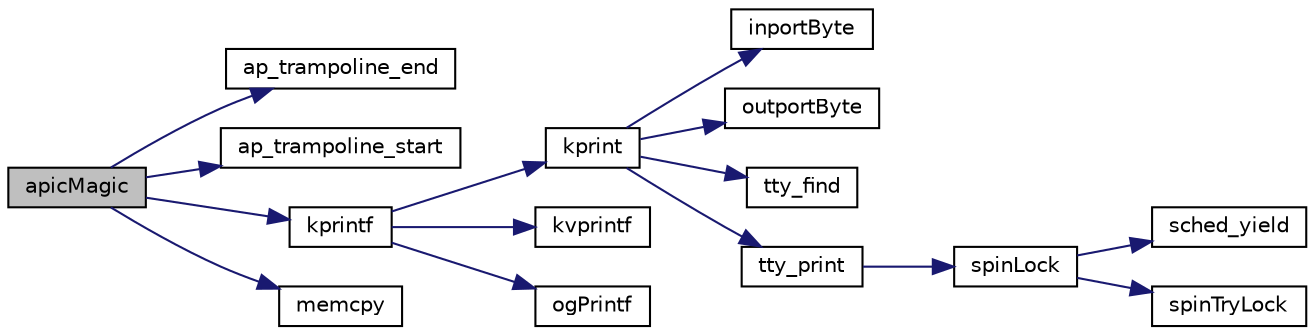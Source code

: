 digraph "apicMagic"
{
 // LATEX_PDF_SIZE
  edge [fontname="Helvetica",fontsize="10",labelfontname="Helvetica",labelfontsize="10"];
  node [fontname="Helvetica",fontsize="10",shape=record];
  rankdir="LR";
  Node1 [label="apicMagic",height=0.2,width=0.4,color="black", fillcolor="grey75", style="filled", fontcolor="black",tooltip=" "];
  Node1 -> Node2 [color="midnightblue",fontsize="10",style="solid",fontname="Helvetica"];
  Node2 [label="ap_trampoline_end",height=0.2,width=0.4,color="black", fillcolor="white", style="filled",URL="$smp_8c.html#ae4dc28abba9d6b02a779ca1b8ffecd98",tooltip=" "];
  Node1 -> Node3 [color="midnightblue",fontsize="10",style="solid",fontname="Helvetica"];
  Node3 [label="ap_trampoline_start",height=0.2,width=0.4,color="black", fillcolor="white", style="filled",URL="$smp_8c.html#af4f760b6cb0a871253009bb20d70657d",tooltip=" "];
  Node1 -> Node4 [color="midnightblue",fontsize="10",style="solid",fontname="Helvetica"];
  Node4 [label="kprintf",height=0.2,width=0.4,color="black", fillcolor="white", style="filled",URL="$kprintf_8h.html#a20b56810edb62a6fe59917015c30848f",tooltip=" "];
  Node4 -> Node5 [color="midnightblue",fontsize="10",style="solid",fontname="Helvetica"];
  Node5 [label="kprint",height=0.2,width=0.4,color="black", fillcolor="white", style="filled",URL="$video_8h.html#a5429378b96a24fadfd2d1f8d777eb95a",tooltip=" "];
  Node5 -> Node6 [color="midnightblue",fontsize="10",style="solid",fontname="Helvetica"];
  Node6 [label="inportByte",height=0.2,width=0.4,color="black", fillcolor="white", style="filled",URL="$io_8h.html#a77b934268de1b3ecdcf3f275413b3108",tooltip="input one byte from specified port"];
  Node5 -> Node7 [color="midnightblue",fontsize="10",style="solid",fontname="Helvetica"];
  Node7 [label="outportByte",height=0.2,width=0.4,color="black", fillcolor="white", style="filled",URL="$io_8h.html#a8acc1a06073db2e7b92ffbd00fbd0cf1",tooltip="outputut one byte to specified port"];
  Node5 -> Node8 [color="midnightblue",fontsize="10",style="solid",fontname="Helvetica"];
  Node8 [label="tty_find",height=0.2,width=0.4,color="black", fillcolor="white", style="filled",URL="$tty_8h.html#a4f96ccac7e60296ef496008d8cbed0ff",tooltip=" "];
  Node5 -> Node9 [color="midnightblue",fontsize="10",style="solid",fontname="Helvetica"];
  Node9 [label="tty_print",height=0.2,width=0.4,color="black", fillcolor="white", style="filled",URL="$tty_8h.html#ad96f57a7c113d3cfa76ee5fed6de33c0",tooltip=" "];
  Node9 -> Node10 [color="midnightblue",fontsize="10",style="solid",fontname="Helvetica"];
  Node10 [label="spinLock",height=0.2,width=0.4,color="black", fillcolor="white", style="filled",URL="$armv6_2spinlock_8c.html#a71f03d2ba55111c715b6068254847a53",tooltip=" "];
  Node10 -> Node11 [color="midnightblue",fontsize="10",style="solid",fontname="Helvetica"];
  Node11 [label="sched_yield",height=0.2,width=0.4,color="black", fillcolor="white", style="filled",URL="$armv6_2sched_8c.html#a08933fe6d593a1c78b9080359f15a0b7",tooltip=" "];
  Node10 -> Node12 [color="midnightblue",fontsize="10",style="solid",fontname="Helvetica"];
  Node12 [label="spinTryLock",height=0.2,width=0.4,color="black", fillcolor="white", style="filled",URL="$armv6_2spinlock_8c.html#a740766af5da58616f700fffab6768a78",tooltip=" "];
  Node4 -> Node13 [color="midnightblue",fontsize="10",style="solid",fontname="Helvetica"];
  Node13 [label="kvprintf",height=0.2,width=0.4,color="black", fillcolor="white", style="filled",URL="$kprintf_8c.html#a3093cdac4668a4ccffdd7f77270888b7",tooltip=" "];
  Node4 -> Node14 [color="midnightblue",fontsize="10",style="solid",fontname="Helvetica"];
  Node14 [label="ogPrintf",height=0.2,width=0.4,color="black", fillcolor="white", style="filled",URL="$kprintf_8h.html#a3b4a66bf1f6583e65660f281b6014aa1",tooltip=" "];
  Node1 -> Node15 [color="midnightblue",fontsize="10",style="solid",fontname="Helvetica"];
  Node15 [label="memcpy",height=0.2,width=0.4,color="black", fillcolor="white", style="filled",URL="$string_8h.html#ae33b18edb618c656b9b795b9fce2316c",tooltip=" "];
}
